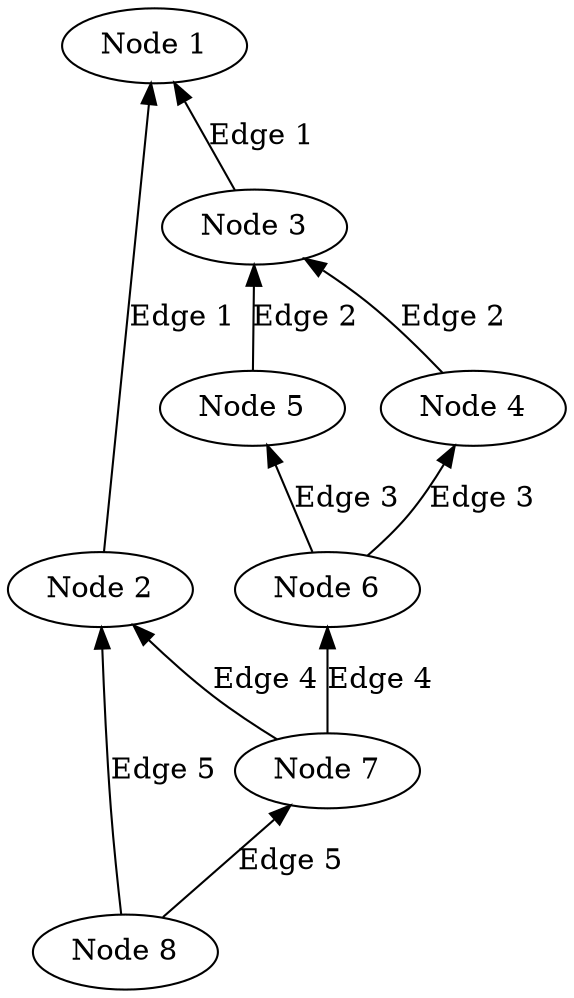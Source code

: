 digraph {
	edge [dir="back"];
	"Node 1" -> "Node 2" [label="Edge 1"]
	"Node 1" -> "Node 3" [label="Edge 1"]
	"Node 3" -> "Node 4" [label="Edge 2"]
	"Node 3" -> "Node 5" [label="Edge 2"]
	"Node 5" -> "Node 6" [label="Edge 3"]
	"Node 4" -> "Node 6" [label="Edge 3"]
	"Node 2" -> "Node 7" [label="Edge 4"]
	"Node 6" -> "Node 7" [label="Edge 4"]
	"Node 2" -> "Node 8" [label="Edge 5"]
	"Node 7" -> "Node 8" [label="Edge 5"]
}